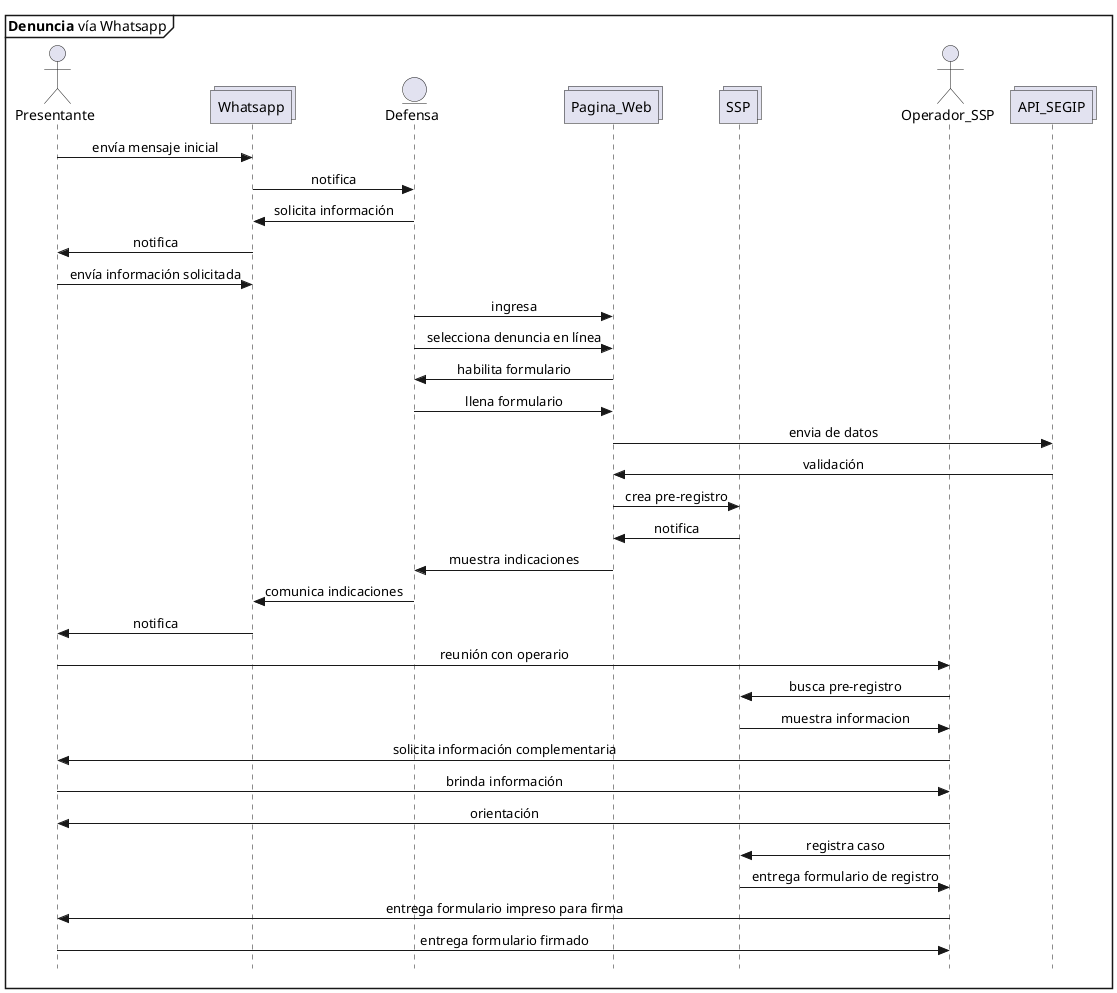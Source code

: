 @startuml Denuncia_Whatsapp
skinparam Style strictuml
skinparam SequenceMessageAlignment center

mainframe **Denuncia** vía Whatsapp

actor Presentante as pre
collections Whatsapp
entity Defensa as def
collections Pagina_Web as web
collections SSP 
actor Operador_SSP as opssp
collections API_SEGIP as segip


pre -> Whatsapp : envía mensaje inicial
Whatsapp -> def : notifica
def -> Whatsapp : solicita información
Whatsapp->pre: notifica
pre -> Whatsapp : envía información solicitada
def -> web : ingresa
def -> web : selecciona denuncia en línea
web -> def : habilita formulario
def -> web : llena formulario
web -> segip : envia de datos
segip -> web : validación 
web->SSP : crea pre-registro
SSP->web : notifica
web->def : muestra indicaciones
def->Whatsapp : comunica indicaciones
Whatsapp->pre: notifica
pre->opssp : reunión con operario
opssp->SSP : busca pre-registro
SSP->opssp : muestra informacion
opssp -> pre : solicita información complementaria
pre->opssp : brinda información
opssp->pre : orientación
opssp->SSP : registra caso
SSP->opssp : entrega formulario de registro
opssp->pre : entrega formulario impreso para firma
pre->opssp : entrega formulario firmado

@enduml